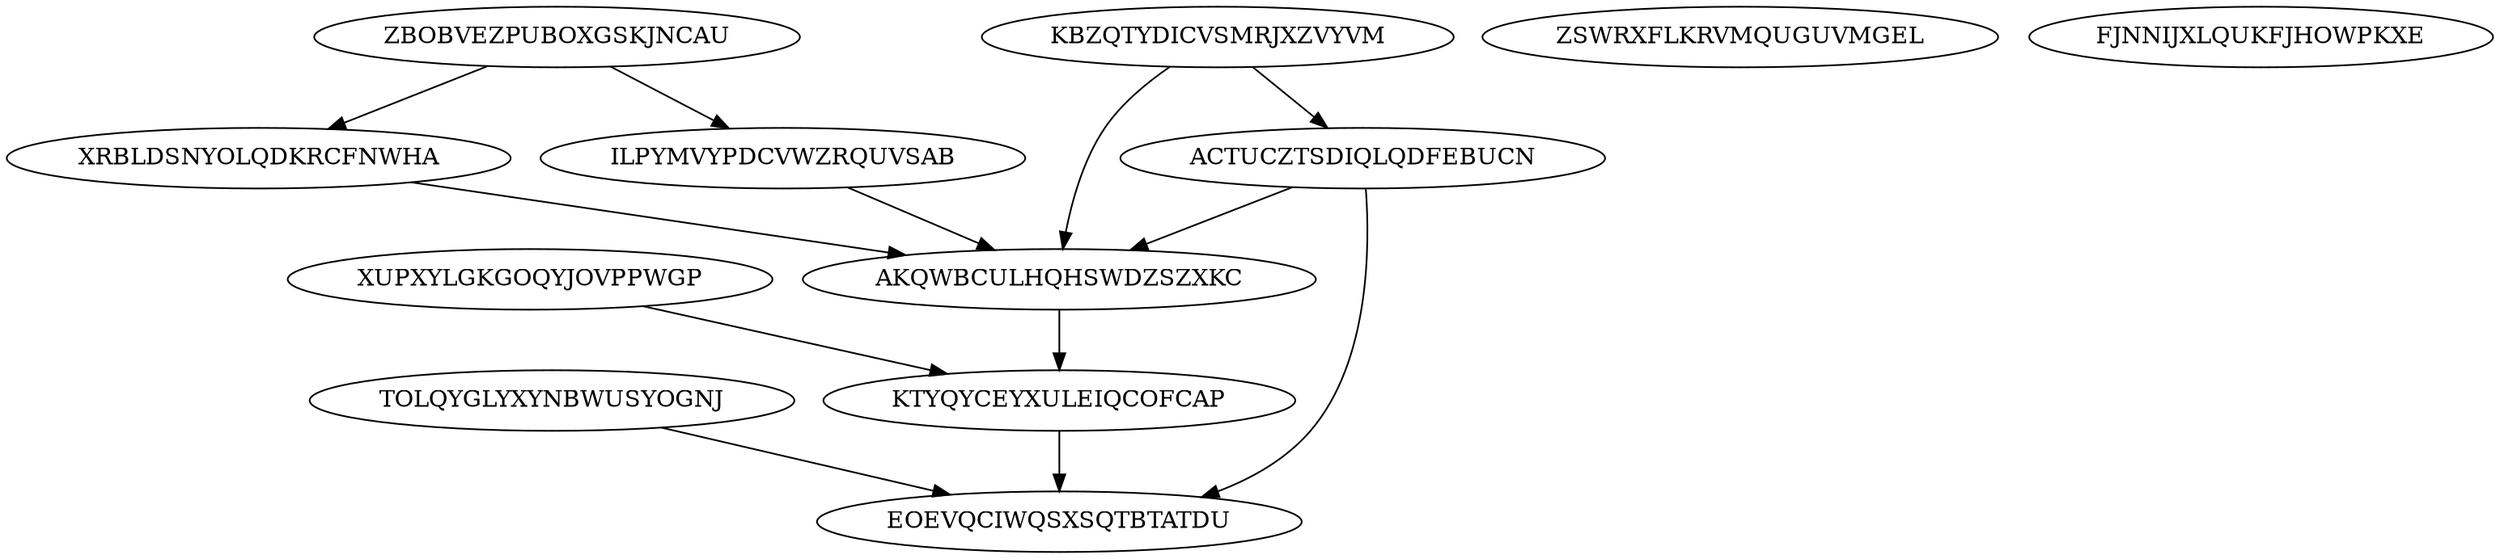 digraph N12M12 {
	TOLQYGLYXYNBWUSYOGNJ	[Weight=14];
	XUPXYLGKGOQYJOVPPWGP	[Weight=11];
	ZBOBVEZPUBOXGSKJNCAU	[Weight=13];
	XRBLDSNYOLQDKRCFNWHA	[Weight=13];
	ZSWRXFLKRVMQUGUVMGEL	[Weight=17];
	KBZQTYDICVSMRJXZVYVM	[Weight=18];
	ACTUCZTSDIQLQDFEBUCN	[Weight=13];
	ILPYMVYPDCVWZRQUVSAB	[Weight=15];
	FJNNIJXLQUKFJHOWPKXE	[Weight=13];
	AKQWBCULHQHSWDZSZXKC	[Weight=15];
	KTYQYCEYXULEIQCOFCAP	[Weight=16];
	EOEVQCIWQSXSQTBTATDU	[Weight=16];
	XRBLDSNYOLQDKRCFNWHA -> AKQWBCULHQHSWDZSZXKC [Weight=19];
	ZBOBVEZPUBOXGSKJNCAU -> ILPYMVYPDCVWZRQUVSAB [Weight=19];
	ILPYMVYPDCVWZRQUVSAB -> AKQWBCULHQHSWDZSZXKC [Weight=17];
	XUPXYLGKGOQYJOVPPWGP -> KTYQYCEYXULEIQCOFCAP [Weight=17];
	KBZQTYDICVSMRJXZVYVM -> AKQWBCULHQHSWDZSZXKC [Weight=10];
	TOLQYGLYXYNBWUSYOGNJ -> EOEVQCIWQSXSQTBTATDU [Weight=15];
	KTYQYCEYXULEIQCOFCAP -> EOEVQCIWQSXSQTBTATDU [Weight=14];
	ACTUCZTSDIQLQDFEBUCN -> AKQWBCULHQHSWDZSZXKC [Weight=11];
	AKQWBCULHQHSWDZSZXKC -> KTYQYCEYXULEIQCOFCAP [Weight=13];
	ACTUCZTSDIQLQDFEBUCN -> EOEVQCIWQSXSQTBTATDU [Weight=10];
	ZBOBVEZPUBOXGSKJNCAU -> XRBLDSNYOLQDKRCFNWHA [Weight=19];
	KBZQTYDICVSMRJXZVYVM -> ACTUCZTSDIQLQDFEBUCN [Weight=11];
}

